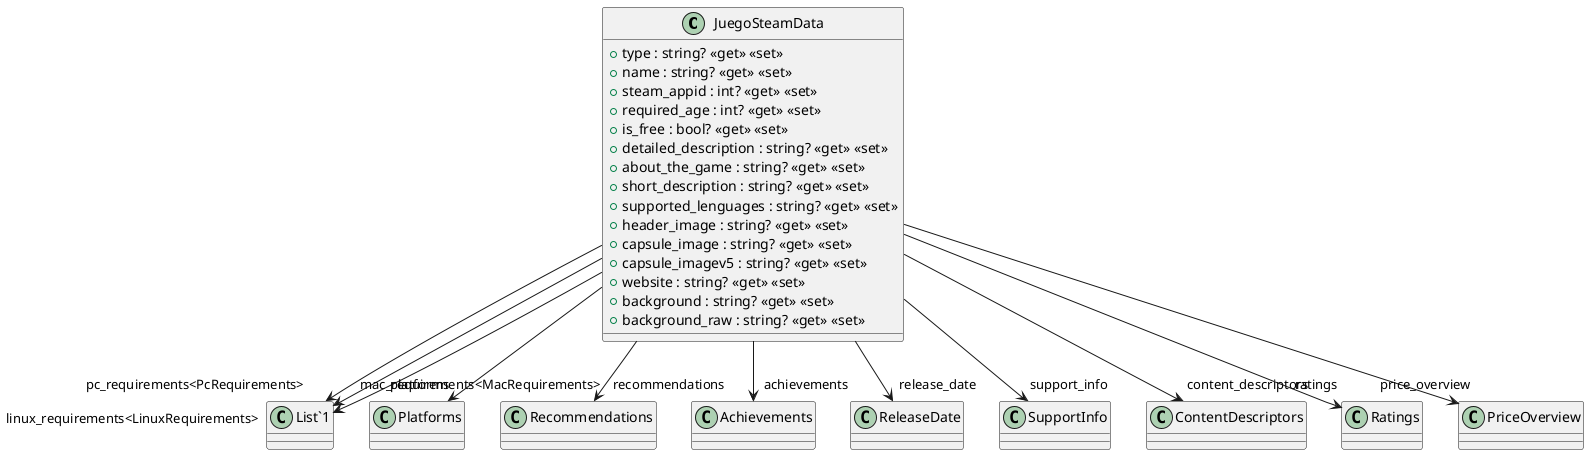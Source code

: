 @startuml
class JuegoSteamData {
    + type : string? <<get>> <<set>>
    + name : string? <<get>> <<set>>
    + steam_appid : int? <<get>> <<set>>
    + required_age : int? <<get>> <<set>>
    + is_free : bool? <<get>> <<set>>
    + detailed_description : string? <<get>> <<set>>
    + about_the_game : string? <<get>> <<set>>
    + short_description : string? <<get>> <<set>>
    + supported_lenguages : string? <<get>> <<set>>
    + header_image : string? <<get>> <<set>>
    + capsule_image : string? <<get>> <<set>>
    + capsule_imagev5 : string? <<get>> <<set>>
    + website : string? <<get>> <<set>>
    + background : string? <<get>> <<set>>
    + background_raw : string? <<get>> <<set>>
}
JuegoSteamData --> "pc_requirements<PcRequirements>" "List`1"
JuegoSteamData --> "mac_requirements<MacRequirements>" "List`1"
JuegoSteamData --> "linux_requirements<LinuxRequirements>" "List`1"
JuegoSteamData --> "platforms" Platforms
JuegoSteamData --> "recommendations" Recommendations
JuegoSteamData --> "achievements" Achievements
JuegoSteamData --> "release_date" ReleaseDate
JuegoSteamData --> "support_info" SupportInfo
JuegoSteamData --> "content_descriptors" ContentDescriptors
JuegoSteamData --> "ratings" Ratings
JuegoSteamData --> "price_overview" PriceOverview
@enduml
